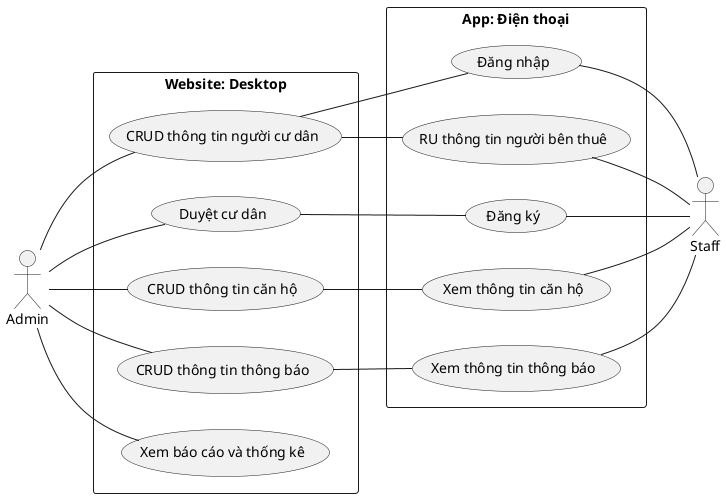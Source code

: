 @startuml
left to right direction

actor Admin as C
actor Staff as S
rectangle "Website: Desktop" {
  usecase (CRUD thông tin người cư dân) as UC1
  usecase (Duyệt cư dân) as UC10
  usecase (CRUD thông tin căn hộ) as UC2
  usecase (CRUD thông tin thông báo) as UC3
  usecase (Xem báo cáo và thống kê) as UC4
}

rectangle "App: Điện thoại" {
  usecase "Đăng nhập" as UC5
  usecase "RU thông tin người bên thuê" as UC6
  usecase "Đăng ký" as UC11
  usecase "Xem thông tin căn hộ" as UC7
  usecase "Xem thông tin thông báo" as UC8
  
}

C -- UC1
C -- UC2
C -- UC3
C -- UC4
C -- UC10
UC5 -- S
UC6 -- S
UC7 -- S
UC8 -- S
UC11 -- S
UC1 -- UC5
UC1 -- UC6
UC2 -- UC7
UC3 -- UC8
UC10 -- UC11

@enduml
